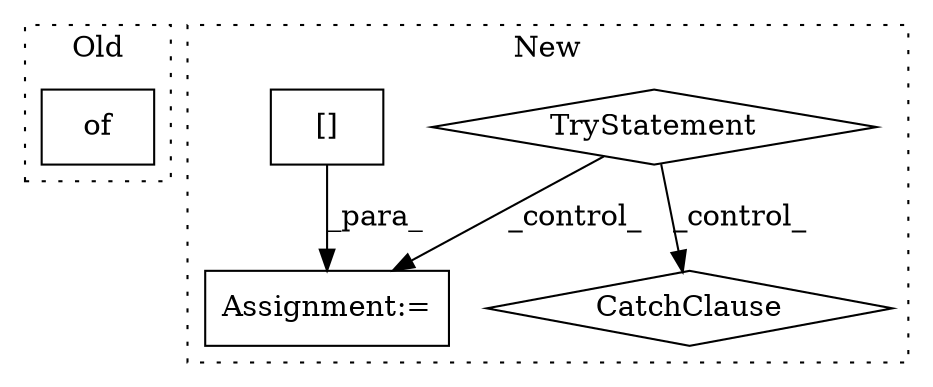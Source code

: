 digraph G {
subgraph cluster0 {
1 [label="of" a="32" s="1623" l="4" shape="box"];
label = "Old";
style="dotted";
}
subgraph cluster1 {
2 [label="CatchClause" a="12" s="1568,1599" l="11,2" shape="diamond"];
3 [label="TryStatement" a="54" s="1506" l="4" shape="diamond"];
4 [label="Assignment:=" a="7" s="1528" l="1" shape="box"];
5 [label="[]" a="2" s="1529,1558" l="23,1" shape="box"];
label = "New";
style="dotted";
}
3 -> 2 [label="_control_"];
3 -> 4 [label="_control_"];
5 -> 4 [label="_para_"];
}